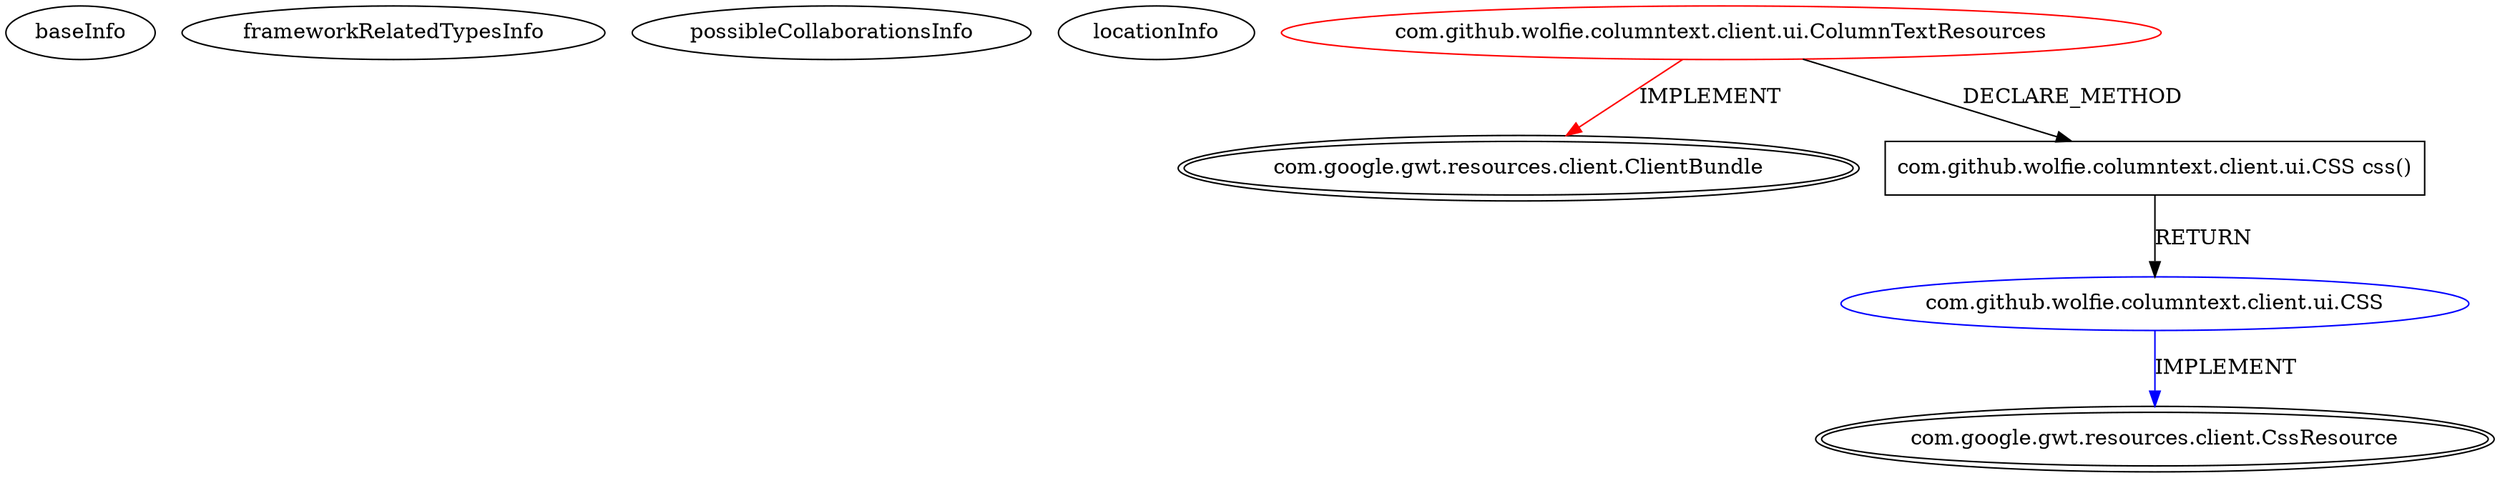digraph {
baseInfo[graphId=4644,category="extension_graph",isAnonymous=false,possibleRelation=true]
frameworkRelatedTypesInfo[0="com.google.gwt.resources.client.ClientBundle"]
possibleCollaborationsInfo[0="4644~CLIENT_METHOD_DECLARATION-RETURN_TYPE-~com.google.gwt.resources.client.ClientBundle ~com.google.gwt.resources.client.CssResource ~false~false"]
locationInfo[projectName="wolfie-ColumnText",filePath="/wolfie-ColumnText/ColumnText-master/src/com/github/wolfie/columntext/client/ui/ColumnTextResources.java",contextSignature="ColumnTextResources",graphId="4644"]
0[label="com.github.wolfie.columntext.client.ui.ColumnTextResources",vertexType="ROOT_CLIENT_CLASS_DECLARATION",isFrameworkType=false,color=red]
1[label="com.google.gwt.resources.client.ClientBundle",vertexType="FRAMEWORK_INTERFACE_TYPE",isFrameworkType=true,peripheries=2]
2[label="com.github.wolfie.columntext.client.ui.CSS css()",vertexType="CLIENT_METHOD_DECLARATION",isFrameworkType=false,shape=box]
3[label="com.github.wolfie.columntext.client.ui.CSS",vertexType="REFERENCE_CLIENT_CLASS_DECLARATION",isFrameworkType=false,color=blue]
4[label="com.google.gwt.resources.client.CssResource",vertexType="FRAMEWORK_INTERFACE_TYPE",isFrameworkType=true,peripheries=2]
0->1[label="IMPLEMENT",color=red]
0->2[label="DECLARE_METHOD"]
3->4[label="IMPLEMENT",color=blue]
2->3[label="RETURN"]
}
